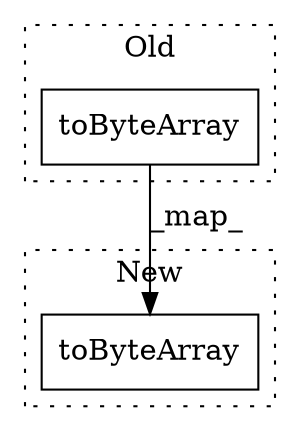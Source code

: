 digraph G {
subgraph cluster0 {
1 [label="toByteArray" a="32" s="28081" l="13" shape="box"];
label = "Old";
style="dotted";
}
subgraph cluster1 {
2 [label="toByteArray" a="32" s="27944" l="13" shape="box"];
label = "New";
style="dotted";
}
1 -> 2 [label="_map_"];
}